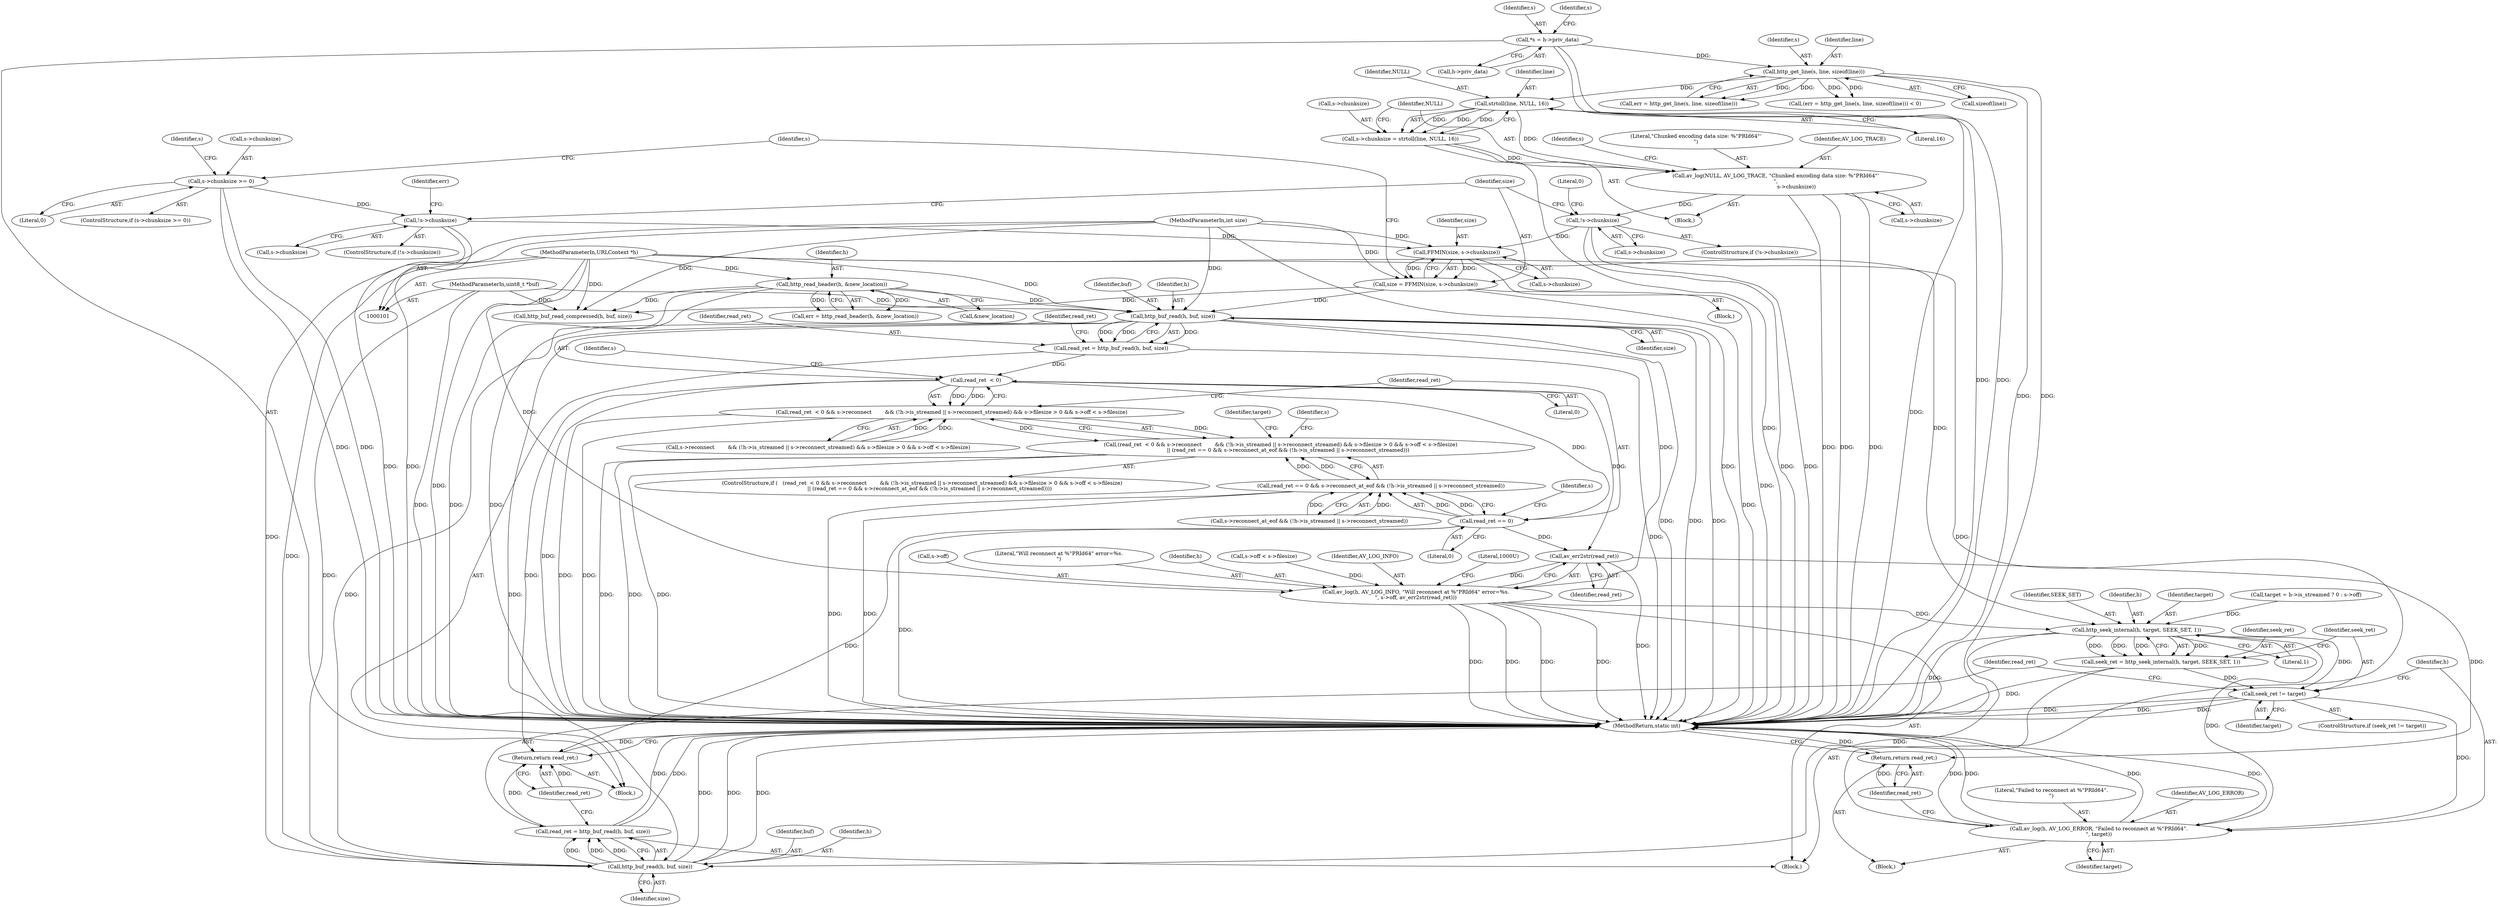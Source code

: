 digraph "0_FFmpeg_2a05c8f813de6f2278827734bf8102291e7484aa_4@API" {
"1000216" [label="(Call,http_buf_read(h, buf, size))"];
"1000135" [label="(Call,http_read_header(h, &new_location))"];
"1000102" [label="(MethodParameterIn,URLContext *h)"];
"1000103" [label="(MethodParameterIn,uint8_t *buf)"];
"1000198" [label="(Call,size = FFMIN(size, s->chunksize))"];
"1000200" [label="(Call,FFMIN(size, s->chunksize))"];
"1000104" [label="(MethodParameterIn,int size)"];
"1000153" [label="(Call,!s->chunksize)"];
"1000146" [label="(Call,s->chunksize >= 0)"];
"1000192" [label="(Call,!s->chunksize)"];
"1000184" [label="(Call,av_log(NULL, AV_LOG_TRACE, \"Chunked encoding data size: %\"PRId64\"'\n\",\n                         s->chunksize))"];
"1000180" [label="(Call,strtoll(line, NULL, 16))"];
"1000165" [label="(Call,http_get_line(s, line, sizeof(line)))"];
"1000107" [label="(Call,*s = h->priv_data)"];
"1000176" [label="(Call,s->chunksize = strtoll(line, NULL, 16))"];
"1000214" [label="(Call,read_ret = http_buf_read(h, buf, size))"];
"1000223" [label="(Call,read_ret  < 0)"];
"1000222" [label="(Call,read_ret  < 0 && s->reconnect        && (!h->is_streamed || s->reconnect_streamed) && s->filesize > 0 && s->off < s->filesize)"];
"1000221" [label="(Call,(read_ret  < 0 && s->reconnect        && (!h->is_streamed || s->reconnect_streamed) && s->filesize > 0 && s->off < s->filesize)\n         || (read_ret == 0 && s->reconnect_at_eof && (!h->is_streamed || s->reconnect_streamed)))"];
"1000253" [label="(Call,read_ret == 0)"];
"1000252" [label="(Call,read_ret == 0 && s->reconnect_at_eof && (!h->is_streamed || s->reconnect_streamed))"];
"1000298" [label="(Call,av_err2str(read_ret))"];
"1000291" [label="(Call,av_log(h, AV_LOG_INFO, \"Will reconnect at %\"PRId64\" error=%s.\n\", s->off, av_err2str(read_ret)))"];
"1000321" [label="(Call,http_seek_internal(h, target, SEEK_SET, 1))"];
"1000319" [label="(Call,seek_ret = http_seek_internal(h, target, SEEK_SET, 1))"];
"1000327" [label="(Call,seek_ret != target)"];
"1000331" [label="(Call,av_log(h, AV_LOG_ERROR, \"Failed to reconnect at %\"PRId64\".\n\", target))"];
"1000340" [label="(Call,http_buf_read(h, buf, size))"];
"1000338" [label="(Call,read_ret = http_buf_read(h, buf, size))"];
"1000350" [label="(Return,return read_ret;)"];
"1000336" [label="(Return,return read_ret;)"];
"1000104" [label="(MethodParameterIn,int size)"];
"1000340" [label="(Call,http_buf_read(h, buf, size))"];
"1000225" [label="(Literal,0)"];
"1000270" [label="(Call,target = h->is_streamed ? 0 : s->off)"];
"1000103" [label="(MethodParameterIn,uint8_t *buf)"];
"1000105" [label="(Block,)"];
"1000180" [label="(Call,strtoll(line, NULL, 16))"];
"1000268" [label="(Block,)"];
"1000162" [label="(Call,(err = http_get_line(s, line, sizeof(line))) < 0)"];
"1000351" [label="(Identifier,read_ret)"];
"1000219" [label="(Identifier,size)"];
"1000194" [label="(Identifier,s)"];
"1000271" [label="(Identifier,target)"];
"1000198" [label="(Call,size = FFMIN(size, s->chunksize))"];
"1000176" [label="(Call,s->chunksize = strtoll(line, NULL, 16))"];
"1000137" [label="(Call,&new_location)"];
"1000215" [label="(Identifier,read_ret)"];
"1000334" [label="(Literal,\"Failed to reconnect at %\"PRId64\".\n\")"];
"1000150" [label="(Literal,0)"];
"1000253" [label="(Call,read_ret == 0)"];
"1000188" [label="(Call,s->chunksize)"];
"1000181" [label="(Identifier,line)"];
"1000321" [label="(Call,http_seek_internal(h, target, SEEK_SET, 1))"];
"1000256" [label="(Call,s->reconnect_at_eof && (!h->is_streamed || s->reconnect_streamed))"];
"1000226" [label="(Call,s->reconnect        && (!h->is_streamed || s->reconnect_streamed) && s->filesize > 0 && s->off < s->filesize)"];
"1000154" [label="(Call,s->chunksize)"];
"1000224" [label="(Identifier,read_ret)"];
"1000182" [label="(Identifier,NULL)"];
"1000320" [label="(Identifier,seek_ret)"];
"1000152" [label="(ControlStructure,if (!s->chunksize))"];
"1000165" [label="(Call,http_get_line(s, line, sizeof(line)))"];
"1000331" [label="(Call,av_log(h, AV_LOG_ERROR, \"Failed to reconnect at %\"PRId64\".\n\", target))"];
"1000222" [label="(Call,read_ret  < 0 && s->reconnect        && (!h->is_streamed || s->reconnect_streamed) && s->filesize > 0 && s->off < s->filesize)"];
"1000207" [label="(Identifier,s)"];
"1000193" [label="(Call,s->chunksize)"];
"1000342" [label="(Identifier,buf)"];
"1000151" [label="(Block,)"];
"1000216" [label="(Call,http_buf_read(h, buf, size))"];
"1000147" [label="(Call,s->chunksize)"];
"1000107" [label="(Call,*s = h->priv_data)"];
"1000319" [label="(Call,seek_ret = http_seek_internal(h, target, SEEK_SET, 1))"];
"1000326" [label="(ControlStructure,if (seek_ret != target))"];
"1000145" [label="(ControlStructure,if (s->chunksize >= 0))"];
"1000177" [label="(Call,s->chunksize)"];
"1000146" [label="(Call,s->chunksize >= 0)"];
"1000168" [label="(Call,sizeof(line))"];
"1000220" [label="(ControlStructure,if (   (read_ret  < 0 && s->reconnect        && (!h->is_streamed || s->reconnect_streamed) && s->filesize > 0 && s->off < s->filesize)\n         || (read_ret == 0 && s->reconnect_at_eof && (!h->is_streamed || s->reconnect_streamed))))"];
"1000133" [label="(Call,err = http_read_header(h, &new_location))"];
"1000338" [label="(Call,read_ret = http_buf_read(h, buf, size))"];
"1000163" [label="(Call,err = http_get_line(s, line, sizeof(line)))"];
"1000155" [label="(Identifier,s)"];
"1000108" [label="(Identifier,s)"];
"1000350" [label="(Return,return read_ret;)"];
"1000328" [label="(Identifier,seek_ret)"];
"1000191" [label="(ControlStructure,if (!s->chunksize))"];
"1000295" [label="(Call,s->off)"];
"1000327" [label="(Call,seek_ret != target)"];
"1000192" [label="(Call,!s->chunksize)"];
"1000332" [label="(Identifier,h)"];
"1000333" [label="(Identifier,AV_LOG_ERROR)"];
"1000153" [label="(Call,!s->chunksize)"];
"1000228" [label="(Identifier,s)"];
"1000187" [label="(Literal,\"Chunked encoding data size: %\"PRId64\"'\n\")"];
"1000343" [label="(Identifier,size)"];
"1000294" [label="(Literal,\"Will reconnect at %\"PRId64\" error=%s.\n\")"];
"1000292" [label="(Identifier,h)"];
"1000335" [label="(Identifier,target)"];
"1000218" [label="(Identifier,buf)"];
"1000164" [label="(Identifier,err)"];
"1000221" [label="(Call,(read_ret  < 0 && s->reconnect        && (!h->is_streamed || s->reconnect_streamed) && s->filesize > 0 && s->off < s->filesize)\n         || (read_ret == 0 && s->reconnect_at_eof && (!h->is_streamed || s->reconnect_streamed)))"];
"1000245" [label="(Call,s->off < s->filesize)"];
"1000324" [label="(Identifier,SEEK_SET)"];
"1000325" [label="(Literal,1)"];
"1000135" [label="(Call,http_read_header(h, &new_location))"];
"1000200" [label="(Call,FFMIN(size, s->chunksize))"];
"1000214" [label="(Call,read_ret = http_buf_read(h, buf, size))"];
"1000136" [label="(Identifier,h)"];
"1000197" [label="(Literal,0)"];
"1000119" [label="(Identifier,s)"];
"1000184" [label="(Call,av_log(NULL, AV_LOG_TRACE, \"Chunked encoding data size: %\"PRId64\"'\n\",\n                         s->chunksize))"];
"1000166" [label="(Identifier,s)"];
"1000341" [label="(Identifier,h)"];
"1000339" [label="(Identifier,read_ret)"];
"1000186" [label="(Identifier,AV_LOG_TRACE)"];
"1000293" [label="(Identifier,AV_LOG_INFO)"];
"1000258" [label="(Identifier,s)"];
"1000223" [label="(Call,read_ret  < 0)"];
"1000322" [label="(Identifier,h)"];
"1000185" [label="(Identifier,NULL)"];
"1000330" [label="(Block,)"];
"1000157" [label="(Block,)"];
"1000183" [label="(Literal,16)"];
"1000329" [label="(Identifier,target)"];
"1000255" [label="(Literal,0)"];
"1000352" [label="(MethodReturn,static int)"];
"1000336" [label="(Return,return read_ret;)"];
"1000201" [label="(Identifier,size)"];
"1000291" [label="(Call,av_log(h, AV_LOG_INFO, \"Will reconnect at %\"PRId64\" error=%s.\n\", s->off, av_err2str(read_ret)))"];
"1000299" [label="(Identifier,read_ret)"];
"1000298" [label="(Call,av_err2str(read_ret))"];
"1000202" [label="(Call,s->chunksize)"];
"1000199" [label="(Identifier,size)"];
"1000323" [label="(Identifier,target)"];
"1000102" [label="(MethodParameterIn,URLContext *h)"];
"1000337" [label="(Identifier,read_ret)"];
"1000210" [label="(Call,http_buf_read_compressed(h, buf, size))"];
"1000217" [label="(Identifier,h)"];
"1000109" [label="(Call,h->priv_data)"];
"1000252" [label="(Call,read_ret == 0 && s->reconnect_at_eof && (!h->is_streamed || s->reconnect_streamed))"];
"1000347" [label="(Identifier,s)"];
"1000302" [label="(Literal,1000U)"];
"1000254" [label="(Identifier,read_ret)"];
"1000167" [label="(Identifier,line)"];
"1000216" -> "1000214"  [label="AST: "];
"1000216" -> "1000219"  [label="CFG: "];
"1000217" -> "1000216"  [label="AST: "];
"1000218" -> "1000216"  [label="AST: "];
"1000219" -> "1000216"  [label="AST: "];
"1000214" -> "1000216"  [label="CFG: "];
"1000216" -> "1000352"  [label="DDG: "];
"1000216" -> "1000352"  [label="DDG: "];
"1000216" -> "1000352"  [label="DDG: "];
"1000216" -> "1000214"  [label="DDG: "];
"1000216" -> "1000214"  [label="DDG: "];
"1000216" -> "1000214"  [label="DDG: "];
"1000135" -> "1000216"  [label="DDG: "];
"1000102" -> "1000216"  [label="DDG: "];
"1000103" -> "1000216"  [label="DDG: "];
"1000198" -> "1000216"  [label="DDG: "];
"1000104" -> "1000216"  [label="DDG: "];
"1000216" -> "1000291"  [label="DDG: "];
"1000216" -> "1000340"  [label="DDG: "];
"1000216" -> "1000340"  [label="DDG: "];
"1000135" -> "1000133"  [label="AST: "];
"1000135" -> "1000137"  [label="CFG: "];
"1000136" -> "1000135"  [label="AST: "];
"1000137" -> "1000135"  [label="AST: "];
"1000133" -> "1000135"  [label="CFG: "];
"1000135" -> "1000352"  [label="DDG: "];
"1000135" -> "1000352"  [label="DDG: "];
"1000135" -> "1000133"  [label="DDG: "];
"1000135" -> "1000133"  [label="DDG: "];
"1000102" -> "1000135"  [label="DDG: "];
"1000135" -> "1000210"  [label="DDG: "];
"1000102" -> "1000101"  [label="AST: "];
"1000102" -> "1000352"  [label="DDG: "];
"1000102" -> "1000210"  [label="DDG: "];
"1000102" -> "1000291"  [label="DDG: "];
"1000102" -> "1000321"  [label="DDG: "];
"1000102" -> "1000331"  [label="DDG: "];
"1000102" -> "1000340"  [label="DDG: "];
"1000103" -> "1000101"  [label="AST: "];
"1000103" -> "1000352"  [label="DDG: "];
"1000103" -> "1000210"  [label="DDG: "];
"1000103" -> "1000340"  [label="DDG: "];
"1000198" -> "1000151"  [label="AST: "];
"1000198" -> "1000200"  [label="CFG: "];
"1000199" -> "1000198"  [label="AST: "];
"1000200" -> "1000198"  [label="AST: "];
"1000207" -> "1000198"  [label="CFG: "];
"1000198" -> "1000352"  [label="DDG: "];
"1000200" -> "1000198"  [label="DDG: "];
"1000200" -> "1000198"  [label="DDG: "];
"1000104" -> "1000198"  [label="DDG: "];
"1000198" -> "1000210"  [label="DDG: "];
"1000200" -> "1000202"  [label="CFG: "];
"1000201" -> "1000200"  [label="AST: "];
"1000202" -> "1000200"  [label="AST: "];
"1000200" -> "1000352"  [label="DDG: "];
"1000104" -> "1000200"  [label="DDG: "];
"1000153" -> "1000200"  [label="DDG: "];
"1000192" -> "1000200"  [label="DDG: "];
"1000104" -> "1000101"  [label="AST: "];
"1000104" -> "1000352"  [label="DDG: "];
"1000104" -> "1000210"  [label="DDG: "];
"1000104" -> "1000340"  [label="DDG: "];
"1000153" -> "1000152"  [label="AST: "];
"1000153" -> "1000154"  [label="CFG: "];
"1000154" -> "1000153"  [label="AST: "];
"1000164" -> "1000153"  [label="CFG: "];
"1000199" -> "1000153"  [label="CFG: "];
"1000153" -> "1000352"  [label="DDG: "];
"1000153" -> "1000352"  [label="DDG: "];
"1000146" -> "1000153"  [label="DDG: "];
"1000146" -> "1000145"  [label="AST: "];
"1000146" -> "1000150"  [label="CFG: "];
"1000147" -> "1000146"  [label="AST: "];
"1000150" -> "1000146"  [label="AST: "];
"1000155" -> "1000146"  [label="CFG: "];
"1000207" -> "1000146"  [label="CFG: "];
"1000146" -> "1000352"  [label="DDG: "];
"1000146" -> "1000352"  [label="DDG: "];
"1000192" -> "1000191"  [label="AST: "];
"1000192" -> "1000193"  [label="CFG: "];
"1000193" -> "1000192"  [label="AST: "];
"1000197" -> "1000192"  [label="CFG: "];
"1000199" -> "1000192"  [label="CFG: "];
"1000192" -> "1000352"  [label="DDG: "];
"1000192" -> "1000352"  [label="DDG: "];
"1000184" -> "1000192"  [label="DDG: "];
"1000184" -> "1000157"  [label="AST: "];
"1000184" -> "1000188"  [label="CFG: "];
"1000185" -> "1000184"  [label="AST: "];
"1000186" -> "1000184"  [label="AST: "];
"1000187" -> "1000184"  [label="AST: "];
"1000188" -> "1000184"  [label="AST: "];
"1000194" -> "1000184"  [label="CFG: "];
"1000184" -> "1000352"  [label="DDG: "];
"1000184" -> "1000352"  [label="DDG: "];
"1000184" -> "1000352"  [label="DDG: "];
"1000180" -> "1000184"  [label="DDG: "];
"1000176" -> "1000184"  [label="DDG: "];
"1000180" -> "1000176"  [label="AST: "];
"1000180" -> "1000183"  [label="CFG: "];
"1000181" -> "1000180"  [label="AST: "];
"1000182" -> "1000180"  [label="AST: "];
"1000183" -> "1000180"  [label="AST: "];
"1000176" -> "1000180"  [label="CFG: "];
"1000180" -> "1000352"  [label="DDG: "];
"1000180" -> "1000176"  [label="DDG: "];
"1000180" -> "1000176"  [label="DDG: "];
"1000180" -> "1000176"  [label="DDG: "];
"1000165" -> "1000180"  [label="DDG: "];
"1000165" -> "1000163"  [label="AST: "];
"1000165" -> "1000168"  [label="CFG: "];
"1000166" -> "1000165"  [label="AST: "];
"1000167" -> "1000165"  [label="AST: "];
"1000168" -> "1000165"  [label="AST: "];
"1000163" -> "1000165"  [label="CFG: "];
"1000165" -> "1000352"  [label="DDG: "];
"1000165" -> "1000352"  [label="DDG: "];
"1000165" -> "1000162"  [label="DDG: "];
"1000165" -> "1000162"  [label="DDG: "];
"1000165" -> "1000163"  [label="DDG: "];
"1000165" -> "1000163"  [label="DDG: "];
"1000107" -> "1000165"  [label="DDG: "];
"1000107" -> "1000105"  [label="AST: "];
"1000107" -> "1000109"  [label="CFG: "];
"1000108" -> "1000107"  [label="AST: "];
"1000109" -> "1000107"  [label="AST: "];
"1000119" -> "1000107"  [label="CFG: "];
"1000107" -> "1000352"  [label="DDG: "];
"1000107" -> "1000352"  [label="DDG: "];
"1000176" -> "1000157"  [label="AST: "];
"1000177" -> "1000176"  [label="AST: "];
"1000185" -> "1000176"  [label="CFG: "];
"1000176" -> "1000352"  [label="DDG: "];
"1000214" -> "1000105"  [label="AST: "];
"1000215" -> "1000214"  [label="AST: "];
"1000224" -> "1000214"  [label="CFG: "];
"1000214" -> "1000352"  [label="DDG: "];
"1000214" -> "1000223"  [label="DDG: "];
"1000223" -> "1000222"  [label="AST: "];
"1000223" -> "1000225"  [label="CFG: "];
"1000224" -> "1000223"  [label="AST: "];
"1000225" -> "1000223"  [label="AST: "];
"1000228" -> "1000223"  [label="CFG: "];
"1000222" -> "1000223"  [label="CFG: "];
"1000223" -> "1000352"  [label="DDG: "];
"1000223" -> "1000222"  [label="DDG: "];
"1000223" -> "1000222"  [label="DDG: "];
"1000223" -> "1000253"  [label="DDG: "];
"1000223" -> "1000298"  [label="DDG: "];
"1000223" -> "1000350"  [label="DDG: "];
"1000222" -> "1000221"  [label="AST: "];
"1000222" -> "1000226"  [label="CFG: "];
"1000226" -> "1000222"  [label="AST: "];
"1000254" -> "1000222"  [label="CFG: "];
"1000221" -> "1000222"  [label="CFG: "];
"1000222" -> "1000352"  [label="DDG: "];
"1000222" -> "1000352"  [label="DDG: "];
"1000222" -> "1000221"  [label="DDG: "];
"1000222" -> "1000221"  [label="DDG: "];
"1000226" -> "1000222"  [label="DDG: "];
"1000226" -> "1000222"  [label="DDG: "];
"1000221" -> "1000220"  [label="AST: "];
"1000221" -> "1000252"  [label="CFG: "];
"1000252" -> "1000221"  [label="AST: "];
"1000271" -> "1000221"  [label="CFG: "];
"1000347" -> "1000221"  [label="CFG: "];
"1000221" -> "1000352"  [label="DDG: "];
"1000221" -> "1000352"  [label="DDG: "];
"1000221" -> "1000352"  [label="DDG: "];
"1000252" -> "1000221"  [label="DDG: "];
"1000252" -> "1000221"  [label="DDG: "];
"1000253" -> "1000252"  [label="AST: "];
"1000253" -> "1000255"  [label="CFG: "];
"1000254" -> "1000253"  [label="AST: "];
"1000255" -> "1000253"  [label="AST: "];
"1000258" -> "1000253"  [label="CFG: "];
"1000252" -> "1000253"  [label="CFG: "];
"1000253" -> "1000352"  [label="DDG: "];
"1000253" -> "1000252"  [label="DDG: "];
"1000253" -> "1000252"  [label="DDG: "];
"1000253" -> "1000298"  [label="DDG: "];
"1000253" -> "1000350"  [label="DDG: "];
"1000252" -> "1000256"  [label="CFG: "];
"1000256" -> "1000252"  [label="AST: "];
"1000252" -> "1000352"  [label="DDG: "];
"1000252" -> "1000352"  [label="DDG: "];
"1000256" -> "1000252"  [label="DDG: "];
"1000256" -> "1000252"  [label="DDG: "];
"1000298" -> "1000291"  [label="AST: "];
"1000298" -> "1000299"  [label="CFG: "];
"1000299" -> "1000298"  [label="AST: "];
"1000291" -> "1000298"  [label="CFG: "];
"1000298" -> "1000352"  [label="DDG: "];
"1000298" -> "1000291"  [label="DDG: "];
"1000298" -> "1000336"  [label="DDG: "];
"1000291" -> "1000268"  [label="AST: "];
"1000292" -> "1000291"  [label="AST: "];
"1000293" -> "1000291"  [label="AST: "];
"1000294" -> "1000291"  [label="AST: "];
"1000295" -> "1000291"  [label="AST: "];
"1000302" -> "1000291"  [label="CFG: "];
"1000291" -> "1000352"  [label="DDG: "];
"1000291" -> "1000352"  [label="DDG: "];
"1000291" -> "1000352"  [label="DDG: "];
"1000291" -> "1000352"  [label="DDG: "];
"1000245" -> "1000291"  [label="DDG: "];
"1000291" -> "1000321"  [label="DDG: "];
"1000321" -> "1000319"  [label="AST: "];
"1000321" -> "1000325"  [label="CFG: "];
"1000322" -> "1000321"  [label="AST: "];
"1000323" -> "1000321"  [label="AST: "];
"1000324" -> "1000321"  [label="AST: "];
"1000325" -> "1000321"  [label="AST: "];
"1000319" -> "1000321"  [label="CFG: "];
"1000321" -> "1000352"  [label="DDG: "];
"1000321" -> "1000319"  [label="DDG: "];
"1000321" -> "1000319"  [label="DDG: "];
"1000321" -> "1000319"  [label="DDG: "];
"1000321" -> "1000319"  [label="DDG: "];
"1000270" -> "1000321"  [label="DDG: "];
"1000321" -> "1000327"  [label="DDG: "];
"1000321" -> "1000331"  [label="DDG: "];
"1000321" -> "1000340"  [label="DDG: "];
"1000319" -> "1000268"  [label="AST: "];
"1000320" -> "1000319"  [label="AST: "];
"1000328" -> "1000319"  [label="CFG: "];
"1000319" -> "1000352"  [label="DDG: "];
"1000319" -> "1000327"  [label="DDG: "];
"1000327" -> "1000326"  [label="AST: "];
"1000327" -> "1000329"  [label="CFG: "];
"1000328" -> "1000327"  [label="AST: "];
"1000329" -> "1000327"  [label="AST: "];
"1000332" -> "1000327"  [label="CFG: "];
"1000339" -> "1000327"  [label="CFG: "];
"1000327" -> "1000352"  [label="DDG: "];
"1000327" -> "1000352"  [label="DDG: "];
"1000327" -> "1000352"  [label="DDG: "];
"1000327" -> "1000331"  [label="DDG: "];
"1000331" -> "1000330"  [label="AST: "];
"1000331" -> "1000335"  [label="CFG: "];
"1000332" -> "1000331"  [label="AST: "];
"1000333" -> "1000331"  [label="AST: "];
"1000334" -> "1000331"  [label="AST: "];
"1000335" -> "1000331"  [label="AST: "];
"1000337" -> "1000331"  [label="CFG: "];
"1000331" -> "1000352"  [label="DDG: "];
"1000331" -> "1000352"  [label="DDG: "];
"1000331" -> "1000352"  [label="DDG: "];
"1000331" -> "1000352"  [label="DDG: "];
"1000340" -> "1000338"  [label="AST: "];
"1000340" -> "1000343"  [label="CFG: "];
"1000341" -> "1000340"  [label="AST: "];
"1000342" -> "1000340"  [label="AST: "];
"1000343" -> "1000340"  [label="AST: "];
"1000338" -> "1000340"  [label="CFG: "];
"1000340" -> "1000352"  [label="DDG: "];
"1000340" -> "1000352"  [label="DDG: "];
"1000340" -> "1000352"  [label="DDG: "];
"1000340" -> "1000338"  [label="DDG: "];
"1000340" -> "1000338"  [label="DDG: "];
"1000340" -> "1000338"  [label="DDG: "];
"1000338" -> "1000268"  [label="AST: "];
"1000339" -> "1000338"  [label="AST: "];
"1000351" -> "1000338"  [label="CFG: "];
"1000338" -> "1000352"  [label="DDG: "];
"1000338" -> "1000352"  [label="DDG: "];
"1000338" -> "1000350"  [label="DDG: "];
"1000350" -> "1000105"  [label="AST: "];
"1000350" -> "1000351"  [label="CFG: "];
"1000351" -> "1000350"  [label="AST: "];
"1000352" -> "1000350"  [label="CFG: "];
"1000350" -> "1000352"  [label="DDG: "];
"1000351" -> "1000350"  [label="DDG: "];
"1000336" -> "1000330"  [label="AST: "];
"1000336" -> "1000337"  [label="CFG: "];
"1000337" -> "1000336"  [label="AST: "];
"1000352" -> "1000336"  [label="CFG: "];
"1000336" -> "1000352"  [label="DDG: "];
"1000337" -> "1000336"  [label="DDG: "];
}
